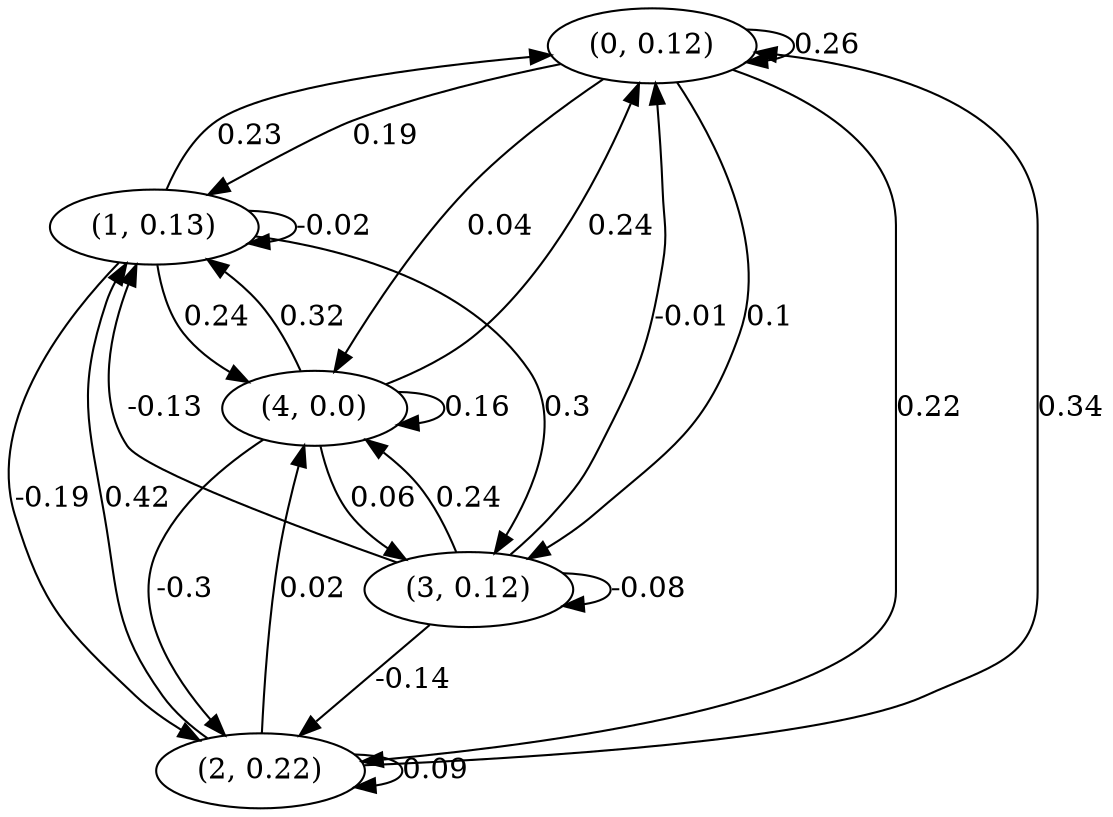 digraph {
    0 [ label = "(0, 0.12)" ]
    1 [ label = "(1, 0.13)" ]
    2 [ label = "(2, 0.22)" ]
    3 [ label = "(3, 0.12)" ]
    4 [ label = "(4, 0.0)" ]
    0 -> 0 [ label = "0.26" ]
    1 -> 1 [ label = "-0.02" ]
    2 -> 2 [ label = "0.09" ]
    3 -> 3 [ label = "-0.08" ]
    4 -> 4 [ label = "0.16" ]
    1 -> 0 [ label = "0.23" ]
    2 -> 0 [ label = "0.34" ]
    3 -> 0 [ label = "-0.01" ]
    4 -> 0 [ label = "0.24" ]
    0 -> 1 [ label = "0.19" ]
    2 -> 1 [ label = "0.42" ]
    3 -> 1 [ label = "-0.13" ]
    4 -> 1 [ label = "0.32" ]
    0 -> 2 [ label = "0.22" ]
    1 -> 2 [ label = "-0.19" ]
    3 -> 2 [ label = "-0.14" ]
    4 -> 2 [ label = "-0.3" ]
    0 -> 3 [ label = "0.1" ]
    1 -> 3 [ label = "0.3" ]
    4 -> 3 [ label = "0.06" ]
    0 -> 4 [ label = "0.04" ]
    1 -> 4 [ label = "0.24" ]
    2 -> 4 [ label = "0.02" ]
    3 -> 4 [ label = "0.24" ]
}

